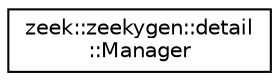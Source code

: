 digraph "Graphical Class Hierarchy"
{
 // LATEX_PDF_SIZE
  edge [fontname="Helvetica",fontsize="10",labelfontname="Helvetica",labelfontsize="10"];
  node [fontname="Helvetica",fontsize="10",shape=record];
  rankdir="LR";
  Node0 [label="zeek::zeekygen::detail\l::Manager",height=0.2,width=0.4,color="black", fillcolor="white", style="filled",URL="$d1/d29/classzeek_1_1zeekygen_1_1detail_1_1Manager.html",tooltip=" "];
}
